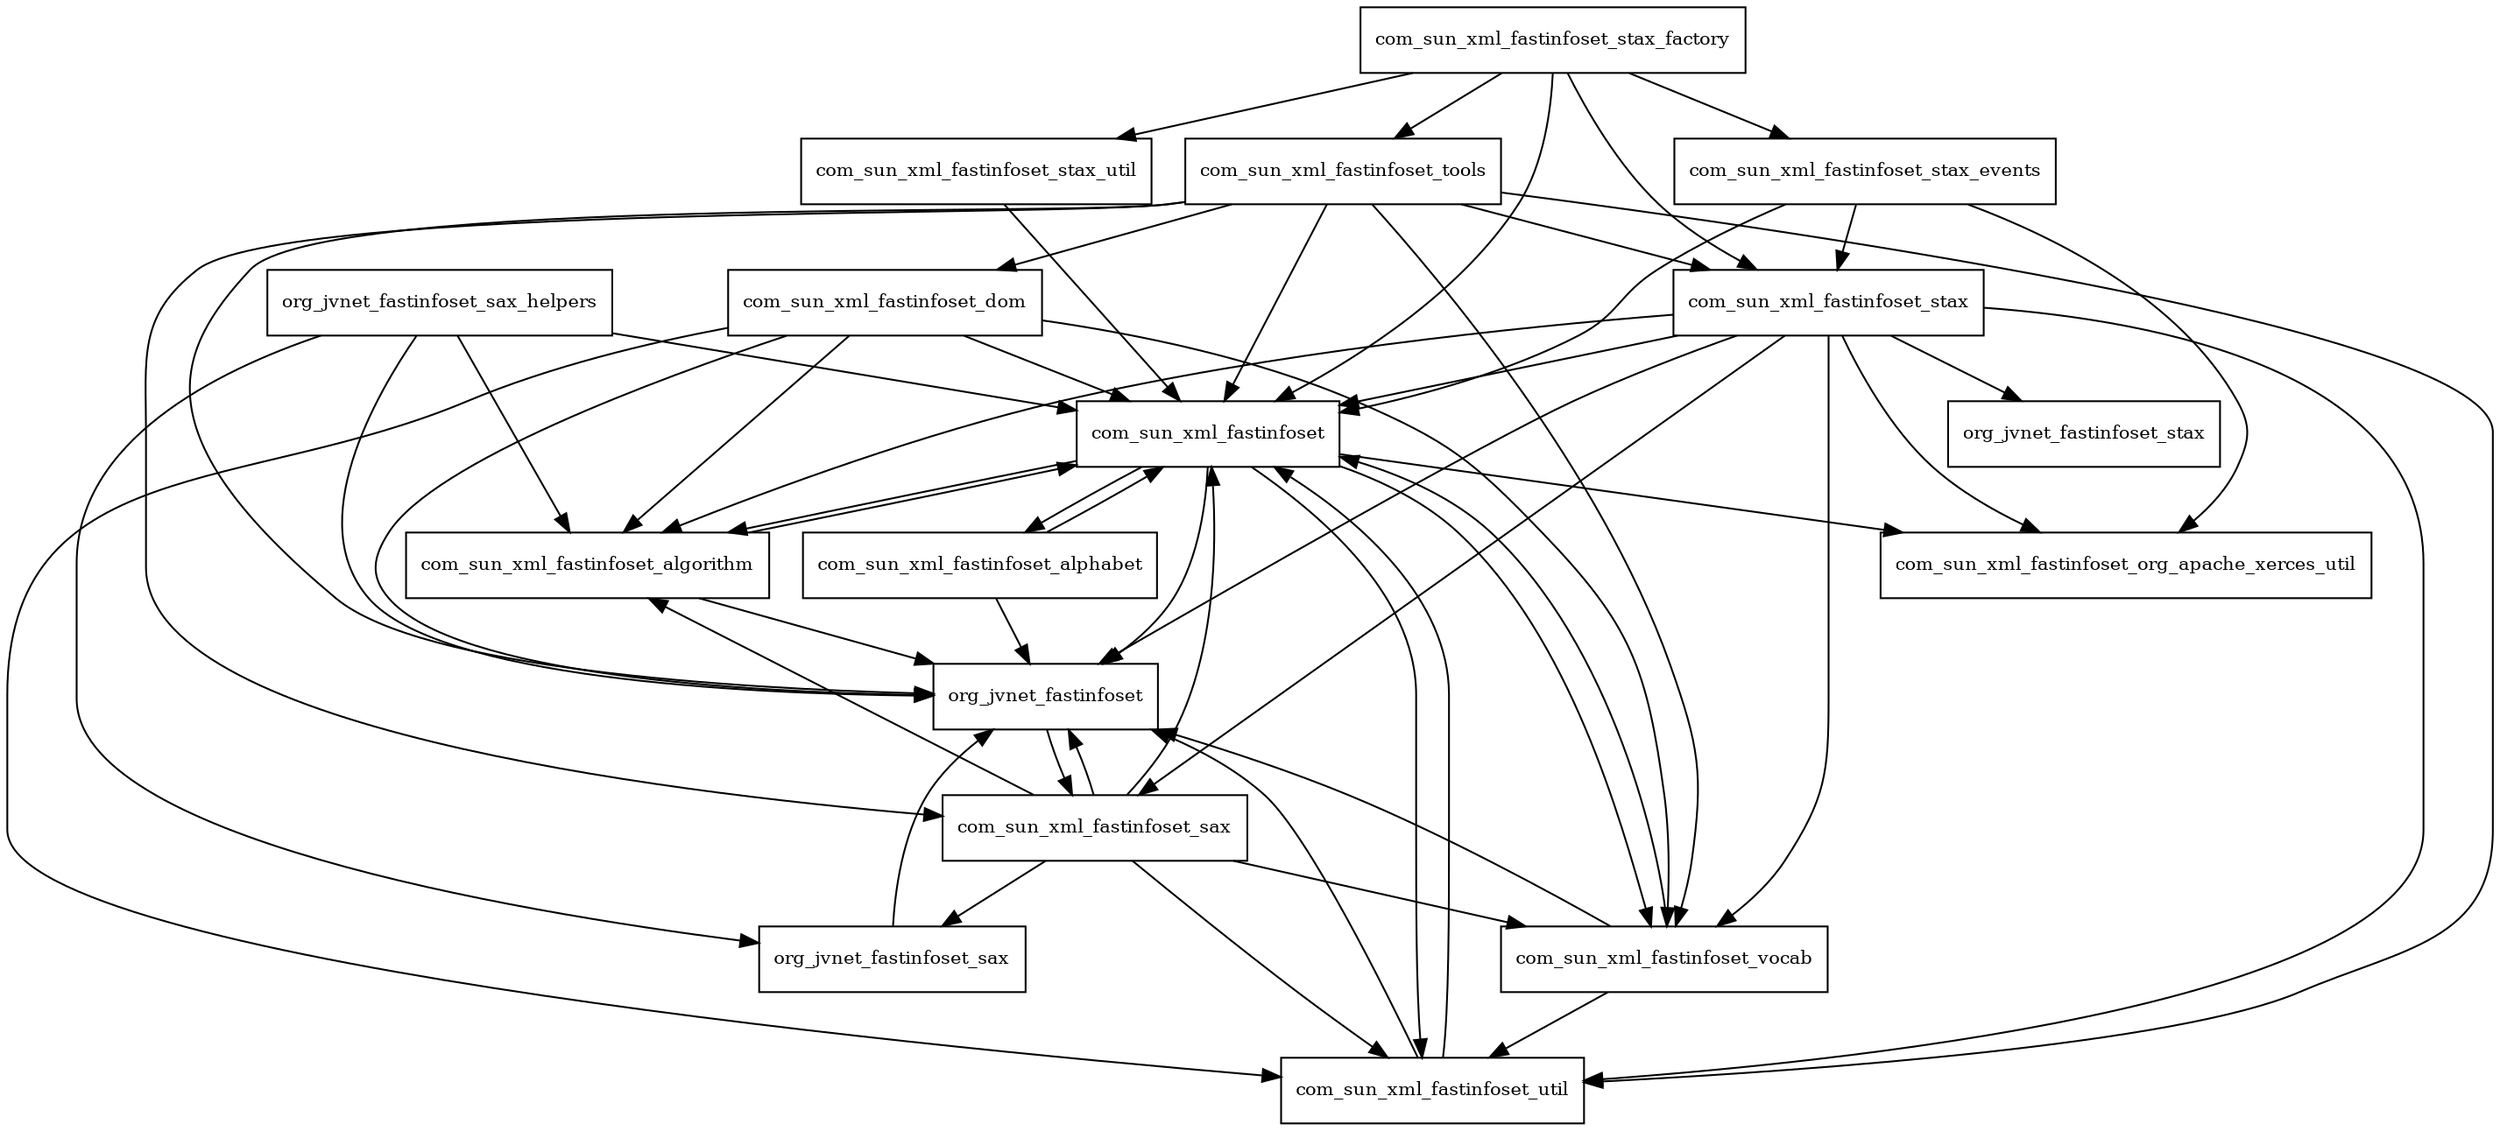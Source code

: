 digraph FastInfoset_1_2_15_package_dependencies {
  node [shape = box, fontsize=10.0];
  com_sun_xml_fastinfoset -> com_sun_xml_fastinfoset_algorithm;
  com_sun_xml_fastinfoset -> com_sun_xml_fastinfoset_alphabet;
  com_sun_xml_fastinfoset -> com_sun_xml_fastinfoset_org_apache_xerces_util;
  com_sun_xml_fastinfoset -> com_sun_xml_fastinfoset_util;
  com_sun_xml_fastinfoset -> com_sun_xml_fastinfoset_vocab;
  com_sun_xml_fastinfoset -> org_jvnet_fastinfoset;
  com_sun_xml_fastinfoset_algorithm -> com_sun_xml_fastinfoset;
  com_sun_xml_fastinfoset_algorithm -> org_jvnet_fastinfoset;
  com_sun_xml_fastinfoset_alphabet -> com_sun_xml_fastinfoset;
  com_sun_xml_fastinfoset_alphabet -> org_jvnet_fastinfoset;
  com_sun_xml_fastinfoset_dom -> com_sun_xml_fastinfoset;
  com_sun_xml_fastinfoset_dom -> com_sun_xml_fastinfoset_algorithm;
  com_sun_xml_fastinfoset_dom -> com_sun_xml_fastinfoset_util;
  com_sun_xml_fastinfoset_dom -> com_sun_xml_fastinfoset_vocab;
  com_sun_xml_fastinfoset_dom -> org_jvnet_fastinfoset;
  com_sun_xml_fastinfoset_sax -> com_sun_xml_fastinfoset;
  com_sun_xml_fastinfoset_sax -> com_sun_xml_fastinfoset_algorithm;
  com_sun_xml_fastinfoset_sax -> com_sun_xml_fastinfoset_util;
  com_sun_xml_fastinfoset_sax -> com_sun_xml_fastinfoset_vocab;
  com_sun_xml_fastinfoset_sax -> org_jvnet_fastinfoset;
  com_sun_xml_fastinfoset_sax -> org_jvnet_fastinfoset_sax;
  com_sun_xml_fastinfoset_stax -> com_sun_xml_fastinfoset;
  com_sun_xml_fastinfoset_stax -> com_sun_xml_fastinfoset_algorithm;
  com_sun_xml_fastinfoset_stax -> com_sun_xml_fastinfoset_org_apache_xerces_util;
  com_sun_xml_fastinfoset_stax -> com_sun_xml_fastinfoset_sax;
  com_sun_xml_fastinfoset_stax -> com_sun_xml_fastinfoset_util;
  com_sun_xml_fastinfoset_stax -> com_sun_xml_fastinfoset_vocab;
  com_sun_xml_fastinfoset_stax -> org_jvnet_fastinfoset;
  com_sun_xml_fastinfoset_stax -> org_jvnet_fastinfoset_stax;
  com_sun_xml_fastinfoset_stax_events -> com_sun_xml_fastinfoset;
  com_sun_xml_fastinfoset_stax_events -> com_sun_xml_fastinfoset_org_apache_xerces_util;
  com_sun_xml_fastinfoset_stax_events -> com_sun_xml_fastinfoset_stax;
  com_sun_xml_fastinfoset_stax_factory -> com_sun_xml_fastinfoset;
  com_sun_xml_fastinfoset_stax_factory -> com_sun_xml_fastinfoset_stax;
  com_sun_xml_fastinfoset_stax_factory -> com_sun_xml_fastinfoset_stax_events;
  com_sun_xml_fastinfoset_stax_factory -> com_sun_xml_fastinfoset_stax_util;
  com_sun_xml_fastinfoset_stax_factory -> com_sun_xml_fastinfoset_tools;
  com_sun_xml_fastinfoset_stax_util -> com_sun_xml_fastinfoset;
  com_sun_xml_fastinfoset_tools -> com_sun_xml_fastinfoset;
  com_sun_xml_fastinfoset_tools -> com_sun_xml_fastinfoset_dom;
  com_sun_xml_fastinfoset_tools -> com_sun_xml_fastinfoset_sax;
  com_sun_xml_fastinfoset_tools -> com_sun_xml_fastinfoset_stax;
  com_sun_xml_fastinfoset_tools -> com_sun_xml_fastinfoset_util;
  com_sun_xml_fastinfoset_tools -> com_sun_xml_fastinfoset_vocab;
  com_sun_xml_fastinfoset_tools -> org_jvnet_fastinfoset;
  com_sun_xml_fastinfoset_util -> com_sun_xml_fastinfoset;
  com_sun_xml_fastinfoset_util -> org_jvnet_fastinfoset;
  com_sun_xml_fastinfoset_vocab -> com_sun_xml_fastinfoset;
  com_sun_xml_fastinfoset_vocab -> com_sun_xml_fastinfoset_util;
  com_sun_xml_fastinfoset_vocab -> org_jvnet_fastinfoset;
  org_jvnet_fastinfoset -> com_sun_xml_fastinfoset_sax;
  org_jvnet_fastinfoset_sax -> org_jvnet_fastinfoset;
  org_jvnet_fastinfoset_sax_helpers -> com_sun_xml_fastinfoset;
  org_jvnet_fastinfoset_sax_helpers -> com_sun_xml_fastinfoset_algorithm;
  org_jvnet_fastinfoset_sax_helpers -> org_jvnet_fastinfoset;
  org_jvnet_fastinfoset_sax_helpers -> org_jvnet_fastinfoset_sax;
}
